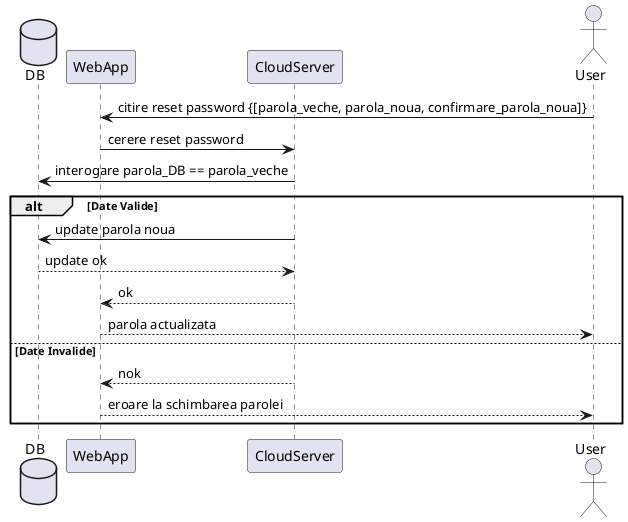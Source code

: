 @startuml reset_password

database DB
participant WebApp
participant CloudServer
actor User

User -> WebApp: citire reset password {[parola_veche, parola_noua, confirmare_parola_noua]}
WebApp -> CloudServer: cerere reset password
CloudServer -> DB: interogare parola_DB == parola_veche
alt Date Valide
    CloudServer -> DB: update parola noua
    DB --> CloudServer: update ok
    CloudServer --> WebApp: ok
    WebApp --> User: parola actualizata
else Date Invalide
    CloudServer --> WebApp: nok
    WebApp --> User: eroare la schimbarea parolei
end

@enduml